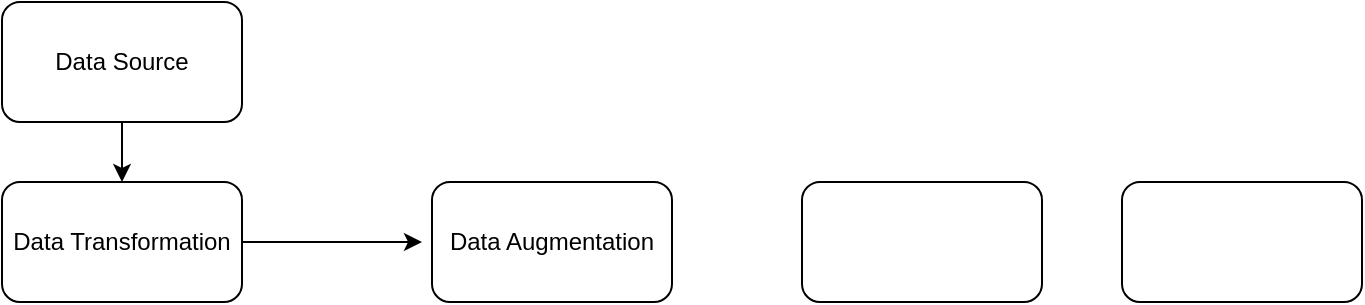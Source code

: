 <mxGraphModel dx="1381" dy="836" grid="1" gridSize="10" guides="1" tooltips="1" connect="1" arrows="1" fold="1" page="1" pageScale="1" pageWidth="850" pageHeight="1100" background="#ffffff"><root><mxCell id="0"/><mxCell id="1" parent="0"/><mxCell id="2" value="Data Transformation" style="rounded=1;whiteSpace=wrap;html=1;" vertex="1" parent="1"><mxGeometry x="40" y="210" width="120" height="60" as="geometry"/></mxCell><mxCell id="3" value="Data Augmentation" style="rounded=1;whiteSpace=wrap;html=1;" vertex="1" parent="1"><mxGeometry x="255" y="210" width="120" height="60" as="geometry"/></mxCell><mxCell id="5" value="" style="endArrow=classic;html=1;exitX=1;exitY=0.5;" edge="1" parent="1" source="2"><mxGeometry width="50" height="50" relative="1" as="geometry"><mxPoint x="200" y="300" as="sourcePoint"/><mxPoint x="250" y="240" as="targetPoint"/></mxGeometry></mxCell><mxCell id="6" value="Data Source" style="rounded=1;whiteSpace=wrap;html=1;" vertex="1" parent="1"><mxGeometry x="40" y="120" width="120" height="60" as="geometry"/></mxCell><mxCell id="7" value="" style="endArrow=classic;html=1;entryX=0.5;entryY=0;exitX=0.5;exitY=1;" edge="1" parent="1" source="6" target="2"><mxGeometry width="50" height="50" relative="1" as="geometry"><mxPoint x="40" y="340" as="sourcePoint"/><mxPoint x="90" y="290" as="targetPoint"/></mxGeometry></mxCell><mxCell id="8" value="" style="rounded=1;whiteSpace=wrap;html=1;" vertex="1" parent="1"><mxGeometry x="440" y="210" width="120" height="60" as="geometry"/></mxCell><mxCell id="9" value="" style="rounded=1;whiteSpace=wrap;html=1;" vertex="1" parent="1"><mxGeometry x="600" y="210" width="120" height="60" as="geometry"/></mxCell></root></mxGraphModel>